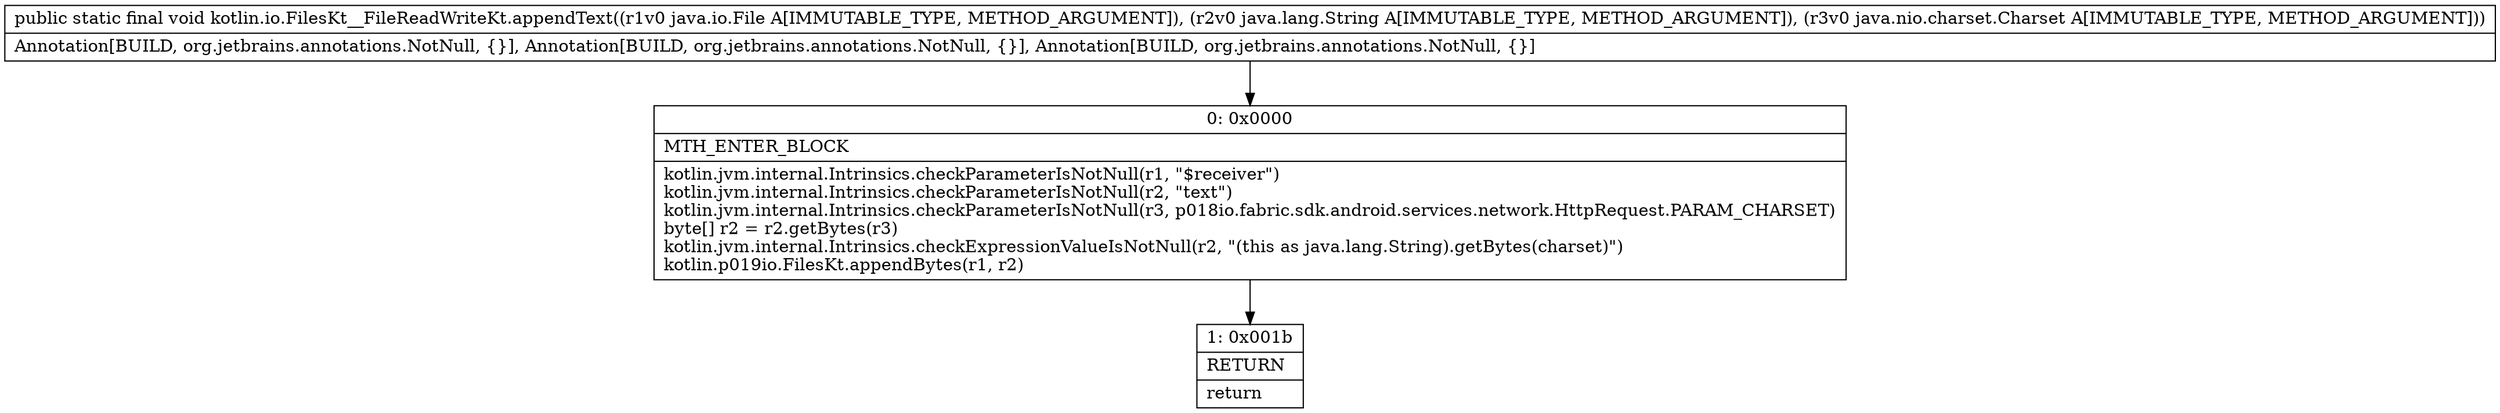 digraph "CFG forkotlin.io.FilesKt__FileReadWriteKt.appendText(Ljava\/io\/File;Ljava\/lang\/String;Ljava\/nio\/charset\/Charset;)V" {
Node_0 [shape=record,label="{0\:\ 0x0000|MTH_ENTER_BLOCK\l|kotlin.jvm.internal.Intrinsics.checkParameterIsNotNull(r1, \"$receiver\")\lkotlin.jvm.internal.Intrinsics.checkParameterIsNotNull(r2, \"text\")\lkotlin.jvm.internal.Intrinsics.checkParameterIsNotNull(r3, p018io.fabric.sdk.android.services.network.HttpRequest.PARAM_CHARSET)\lbyte[] r2 = r2.getBytes(r3)\lkotlin.jvm.internal.Intrinsics.checkExpressionValueIsNotNull(r2, \"(this as java.lang.String).getBytes(charset)\")\lkotlin.p019io.FilesKt.appendBytes(r1, r2)\l}"];
Node_1 [shape=record,label="{1\:\ 0x001b|RETURN\l|return\l}"];
MethodNode[shape=record,label="{public static final void kotlin.io.FilesKt__FileReadWriteKt.appendText((r1v0 java.io.File A[IMMUTABLE_TYPE, METHOD_ARGUMENT]), (r2v0 java.lang.String A[IMMUTABLE_TYPE, METHOD_ARGUMENT]), (r3v0 java.nio.charset.Charset A[IMMUTABLE_TYPE, METHOD_ARGUMENT]))  | Annotation[BUILD, org.jetbrains.annotations.NotNull, \{\}], Annotation[BUILD, org.jetbrains.annotations.NotNull, \{\}], Annotation[BUILD, org.jetbrains.annotations.NotNull, \{\}]\l}"];
MethodNode -> Node_0;
Node_0 -> Node_1;
}

